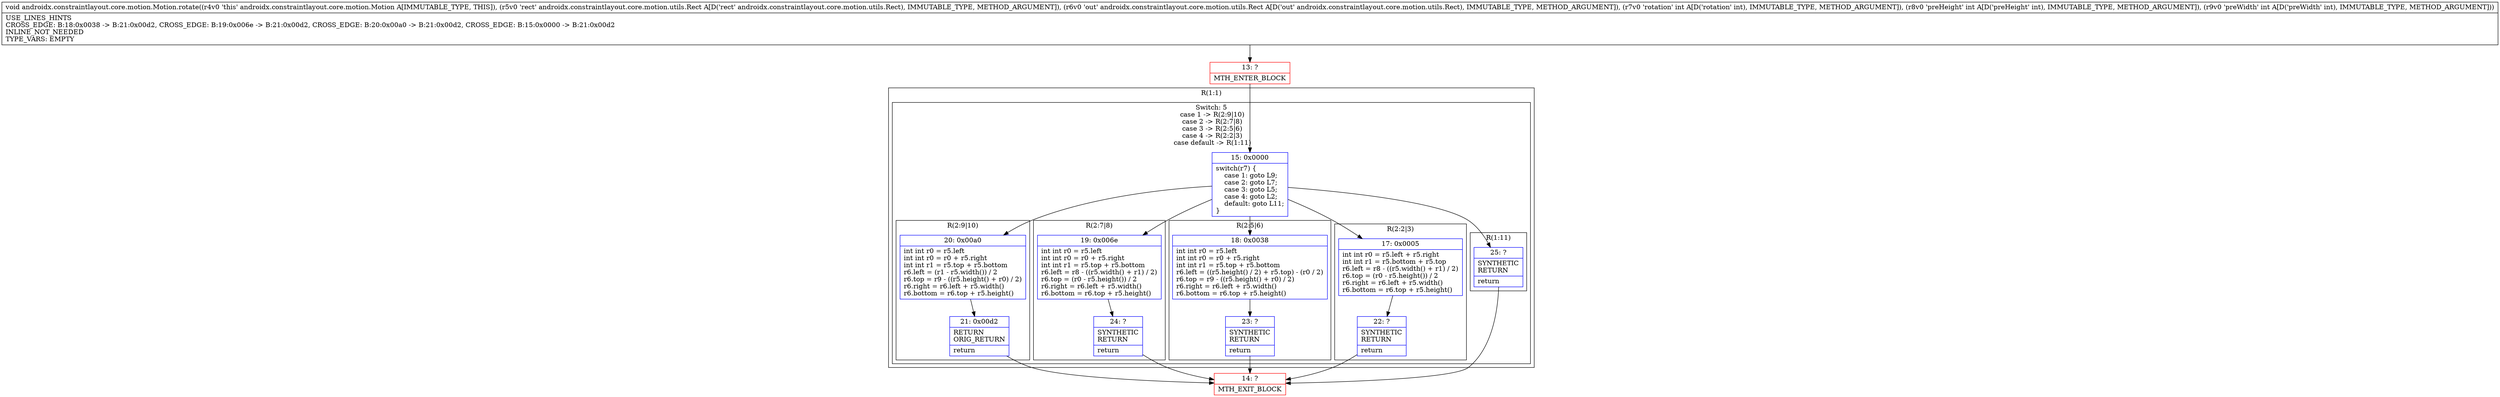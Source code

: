 digraph "CFG forandroidx.constraintlayout.core.motion.Motion.rotate(Landroidx\/constraintlayout\/core\/motion\/utils\/Rect;Landroidx\/constraintlayout\/core\/motion\/utils\/Rect;III)V" {
subgraph cluster_Region_950588970 {
label = "R(1:1)";
node [shape=record,color=blue];
subgraph cluster_SwitchRegion_1114112516 {
label = "Switch: 5
 case 1 -> R(2:9|10)
 case 2 -> R(2:7|8)
 case 3 -> R(2:5|6)
 case 4 -> R(2:2|3)
 case default -> R(1:11)";
node [shape=record,color=blue];
Node_15 [shape=record,label="{15\:\ 0x0000|switch(r7) \{\l    case 1: goto L9;\l    case 2: goto L7;\l    case 3: goto L5;\l    case 4: goto L2;\l    default: goto L11;\l\}\l}"];
subgraph cluster_Region_209295657 {
label = "R(2:9|10)";
node [shape=record,color=blue];
Node_20 [shape=record,label="{20\:\ 0x00a0|int int r0 = r5.left\lint int r0 = r0 + r5.right\lint int r1 = r5.top + r5.bottom\lr6.left = (r1 \- r5.width()) \/ 2\lr6.top = r9 \- ((r5.height() + r0) \/ 2)\lr6.right = r6.left + r5.width()\lr6.bottom = r6.top + r5.height()\l}"];
Node_21 [shape=record,label="{21\:\ 0x00d2|RETURN\lORIG_RETURN\l|return\l}"];
}
subgraph cluster_Region_90455774 {
label = "R(2:7|8)";
node [shape=record,color=blue];
Node_19 [shape=record,label="{19\:\ 0x006e|int int r0 = r5.left\lint int r0 = r0 + r5.right\lint int r1 = r5.top + r5.bottom\lr6.left = r8 \- ((r5.width() + r1) \/ 2)\lr6.top = (r0 \- r5.height()) \/ 2\lr6.right = r6.left + r5.width()\lr6.bottom = r6.top + r5.height()\l}"];
Node_24 [shape=record,label="{24\:\ ?|SYNTHETIC\lRETURN\l|return\l}"];
}
subgraph cluster_Region_423621553 {
label = "R(2:5|6)";
node [shape=record,color=blue];
Node_18 [shape=record,label="{18\:\ 0x0038|int int r0 = r5.left\lint int r0 = r0 + r5.right\lint int r1 = r5.top + r5.bottom\lr6.left = ((r5.height() \/ 2) + r5.top) \- (r0 \/ 2)\lr6.top = r9 \- ((r5.height() + r0) \/ 2)\lr6.right = r6.left + r5.width()\lr6.bottom = r6.top + r5.height()\l}"];
Node_23 [shape=record,label="{23\:\ ?|SYNTHETIC\lRETURN\l|return\l}"];
}
subgraph cluster_Region_38583394 {
label = "R(2:2|3)";
node [shape=record,color=blue];
Node_17 [shape=record,label="{17\:\ 0x0005|int int r0 = r5.left + r5.right\lint int r1 = r5.bottom + r5.top\lr6.left = r8 \- ((r5.width() + r1) \/ 2)\lr6.top = (r0 \- r5.height()) \/ 2\lr6.right = r6.left + r5.width()\lr6.bottom = r6.top + r5.height()\l}"];
Node_22 [shape=record,label="{22\:\ ?|SYNTHETIC\lRETURN\l|return\l}"];
}
subgraph cluster_Region_564158233 {
label = "R(1:11)";
node [shape=record,color=blue];
Node_25 [shape=record,label="{25\:\ ?|SYNTHETIC\lRETURN\l|return\l}"];
}
}
}
Node_13 [shape=record,color=red,label="{13\:\ ?|MTH_ENTER_BLOCK\l}"];
Node_14 [shape=record,color=red,label="{14\:\ ?|MTH_EXIT_BLOCK\l}"];
MethodNode[shape=record,label="{void androidx.constraintlayout.core.motion.Motion.rotate((r4v0 'this' androidx.constraintlayout.core.motion.Motion A[IMMUTABLE_TYPE, THIS]), (r5v0 'rect' androidx.constraintlayout.core.motion.utils.Rect A[D('rect' androidx.constraintlayout.core.motion.utils.Rect), IMMUTABLE_TYPE, METHOD_ARGUMENT]), (r6v0 'out' androidx.constraintlayout.core.motion.utils.Rect A[D('out' androidx.constraintlayout.core.motion.utils.Rect), IMMUTABLE_TYPE, METHOD_ARGUMENT]), (r7v0 'rotation' int A[D('rotation' int), IMMUTABLE_TYPE, METHOD_ARGUMENT]), (r8v0 'preHeight' int A[D('preHeight' int), IMMUTABLE_TYPE, METHOD_ARGUMENT]), (r9v0 'preWidth' int A[D('preWidth' int), IMMUTABLE_TYPE, METHOD_ARGUMENT]))  | USE_LINES_HINTS\lCROSS_EDGE: B:18:0x0038 \-\> B:21:0x00d2, CROSS_EDGE: B:19:0x006e \-\> B:21:0x00d2, CROSS_EDGE: B:20:0x00a0 \-\> B:21:0x00d2, CROSS_EDGE: B:15:0x0000 \-\> B:21:0x00d2\lINLINE_NOT_NEEDED\lTYPE_VARS: EMPTY\l}"];
MethodNode -> Node_13;Node_15 -> Node_17;
Node_15 -> Node_18;
Node_15 -> Node_19;
Node_15 -> Node_20;
Node_15 -> Node_25;
Node_20 -> Node_21;
Node_21 -> Node_14;
Node_19 -> Node_24;
Node_24 -> Node_14;
Node_18 -> Node_23;
Node_23 -> Node_14;
Node_17 -> Node_22;
Node_22 -> Node_14;
Node_25 -> Node_14;
Node_13 -> Node_15;
}

